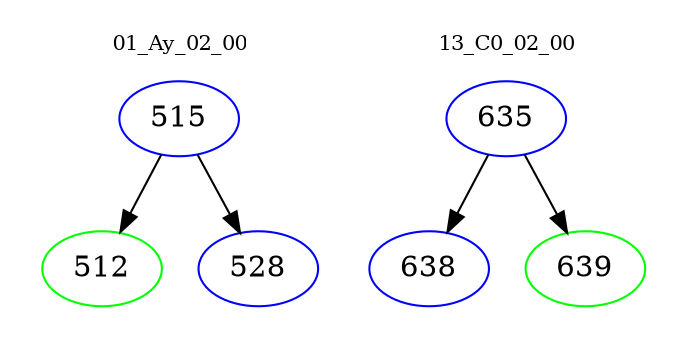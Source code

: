 digraph{
subgraph cluster_0 {
color = white
label = "01_Ay_02_00";
fontsize=10;
T0_515 [label="515", color="blue"]
T0_515 -> T0_512 [color="black"]
T0_512 [label="512", color="green"]
T0_515 -> T0_528 [color="black"]
T0_528 [label="528", color="blue"]
}
subgraph cluster_1 {
color = white
label = "13_C0_02_00";
fontsize=10;
T1_635 [label="635", color="blue"]
T1_635 -> T1_638 [color="black"]
T1_638 [label="638", color="blue"]
T1_635 -> T1_639 [color="black"]
T1_639 [label="639", color="green"]
}
}
